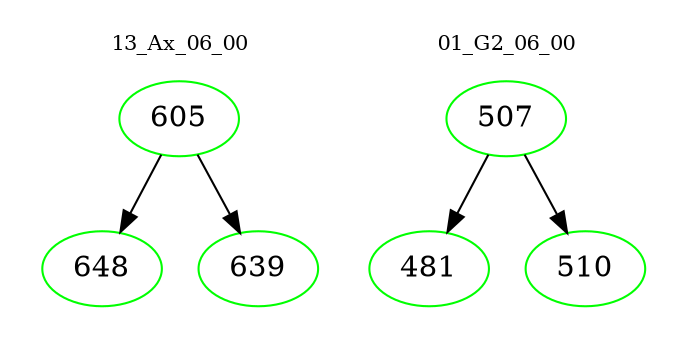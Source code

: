 digraph{
subgraph cluster_0 {
color = white
label = "13_Ax_06_00";
fontsize=10;
T0_605 [label="605", color="green"]
T0_605 -> T0_648 [color="black"]
T0_648 [label="648", color="green"]
T0_605 -> T0_639 [color="black"]
T0_639 [label="639", color="green"]
}
subgraph cluster_1 {
color = white
label = "01_G2_06_00";
fontsize=10;
T1_507 [label="507", color="green"]
T1_507 -> T1_481 [color="black"]
T1_481 [label="481", color="green"]
T1_507 -> T1_510 [color="black"]
T1_510 [label="510", color="green"]
}
}
